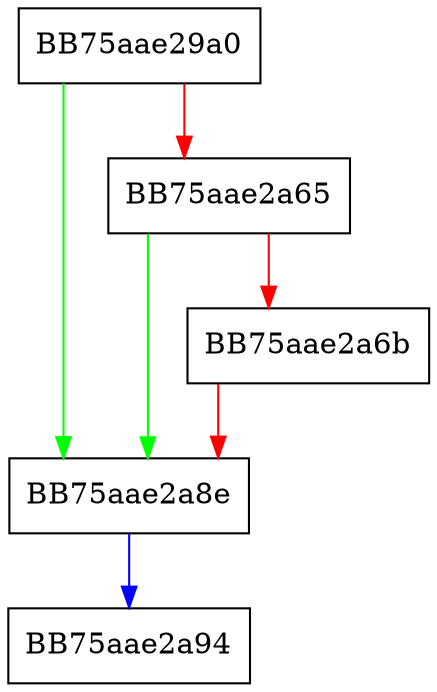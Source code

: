 digraph Insert {
  node [shape="box"];
  graph [splines=ortho];
  BB75aae29a0 -> BB75aae2a8e [color="green"];
  BB75aae29a0 -> BB75aae2a65 [color="red"];
  BB75aae2a65 -> BB75aae2a8e [color="green"];
  BB75aae2a65 -> BB75aae2a6b [color="red"];
  BB75aae2a6b -> BB75aae2a8e [color="red"];
  BB75aae2a8e -> BB75aae2a94 [color="blue"];
}
